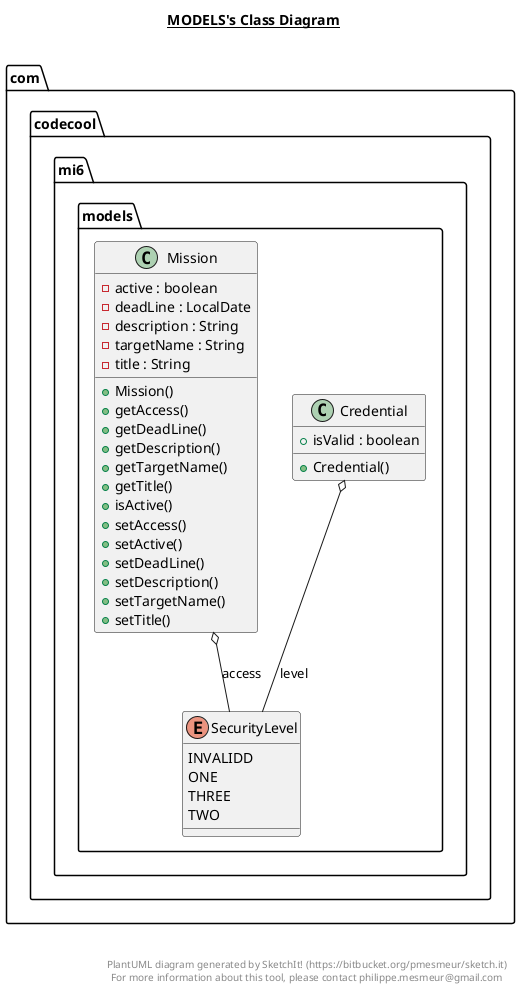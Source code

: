 @startuml

title __MODELS's Class Diagram__\n

  namespace com.codecool.mi6 {
    namespace models {
      class com.codecool.mi6.models.Credential {
          + isValid : boolean
          + Credential()
      }
    }
  }
  

  namespace com.codecool.mi6 {
    namespace models {
      class com.codecool.mi6.models.Mission {
          - active : boolean
          - deadLine : LocalDate
          - description : String
          - targetName : String
          - title : String
          + Mission()
          + getAccess()
          + getDeadLine()
          + getDescription()
          + getTargetName()
          + getTitle()
          + isActive()
          + setAccess()
          + setActive()
          + setDeadLine()
          + setDescription()
          + setTargetName()
          + setTitle()
      }
    }
  }
  

  namespace com.codecool.mi6 {
    namespace models {
      enum SecurityLevel {
        INVALIDD
        ONE
        THREE
        TWO
      }
    }
  }
  

  com.codecool.mi6.models.Credential o-- com.codecool.mi6.models.SecurityLevel : level
  com.codecool.mi6.models.Mission o-- com.codecool.mi6.models.SecurityLevel : access


right footer


PlantUML diagram generated by SketchIt! (https://bitbucket.org/pmesmeur/sketch.it)
For more information about this tool, please contact philippe.mesmeur@gmail.com
endfooter

@enduml
